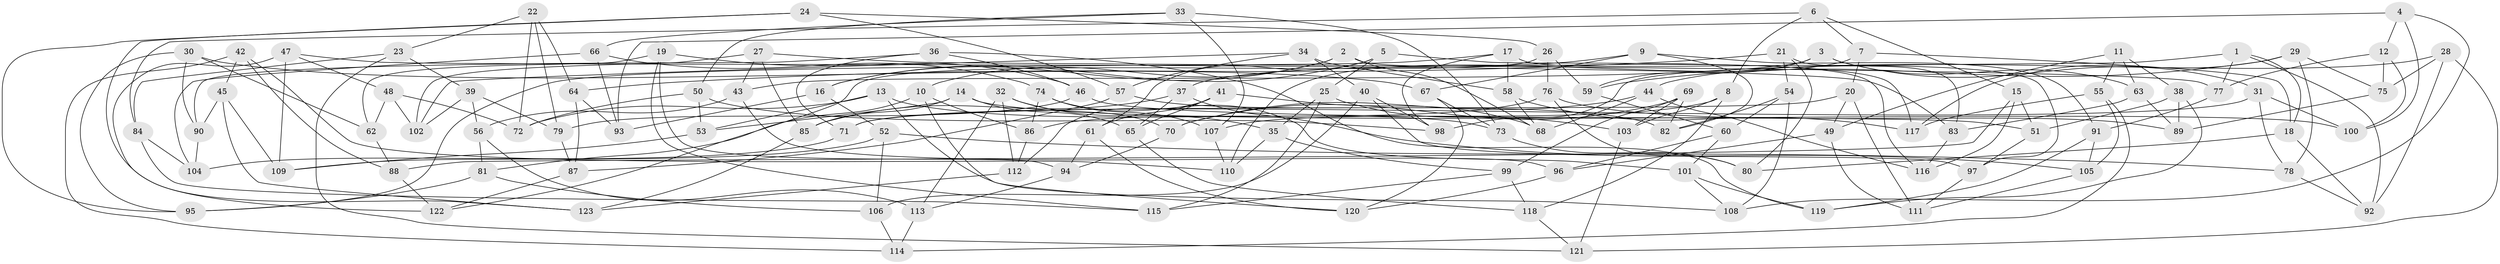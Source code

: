 // coarse degree distribution, {5: 0.13157894736842105, 6: 0.4868421052631579, 4: 0.35526315789473684, 3: 0.02631578947368421}
// Generated by graph-tools (version 1.1) at 2025/24/03/03/25 07:24:30]
// undirected, 123 vertices, 246 edges
graph export_dot {
graph [start="1"]
  node [color=gray90,style=filled];
  1;
  2;
  3;
  4;
  5;
  6;
  7;
  8;
  9;
  10;
  11;
  12;
  13;
  14;
  15;
  16;
  17;
  18;
  19;
  20;
  21;
  22;
  23;
  24;
  25;
  26;
  27;
  28;
  29;
  30;
  31;
  32;
  33;
  34;
  35;
  36;
  37;
  38;
  39;
  40;
  41;
  42;
  43;
  44;
  45;
  46;
  47;
  48;
  49;
  50;
  51;
  52;
  53;
  54;
  55;
  56;
  57;
  58;
  59;
  60;
  61;
  62;
  63;
  64;
  65;
  66;
  67;
  68;
  69;
  70;
  71;
  72;
  73;
  74;
  75;
  76;
  77;
  78;
  79;
  80;
  81;
  82;
  83;
  84;
  85;
  86;
  87;
  88;
  89;
  90;
  91;
  92;
  93;
  94;
  95;
  96;
  97;
  98;
  99;
  100;
  101;
  102;
  103;
  104;
  105;
  106;
  107;
  108;
  109;
  110;
  111;
  112;
  113;
  114;
  115;
  116;
  117;
  118;
  119;
  120;
  121;
  122;
  123;
  1 -- 92;
  1 -- 77;
  1 -- 18;
  1 -- 98;
  2 -- 10;
  2 -- 68;
  2 -- 16;
  2 -- 116;
  3 -- 31;
  3 -- 43;
  3 -- 59;
  3 -- 63;
  4 -- 108;
  4 -- 93;
  4 -- 100;
  4 -- 12;
  5 -- 25;
  5 -- 16;
  5 -- 117;
  5 -- 61;
  6 -- 84;
  6 -- 8;
  6 -- 7;
  6 -- 15;
  7 -- 18;
  7 -- 110;
  7 -- 20;
  8 -- 103;
  8 -- 107;
  8 -- 118;
  9 -- 82;
  9 -- 37;
  9 -- 91;
  9 -- 67;
  10 -- 120;
  10 -- 86;
  10 -- 81;
  11 -- 49;
  11 -- 38;
  11 -- 55;
  11 -- 63;
  12 -- 100;
  12 -- 77;
  12 -- 75;
  13 -- 72;
  13 -- 108;
  13 -- 53;
  13 -- 73;
  14 -- 65;
  14 -- 85;
  14 -- 100;
  14 -- 53;
  15 -- 88;
  15 -- 51;
  15 -- 116;
  16 -- 93;
  16 -- 52;
  17 -- 95;
  17 -- 58;
  17 -- 97;
  17 -- 98;
  18 -- 80;
  18 -- 92;
  19 -- 94;
  19 -- 46;
  19 -- 62;
  19 -- 115;
  20 -- 111;
  20 -- 71;
  20 -- 49;
  21 -- 80;
  21 -- 83;
  21 -- 64;
  21 -- 54;
  22 -- 64;
  22 -- 72;
  22 -- 23;
  22 -- 79;
  23 -- 39;
  23 -- 121;
  23 -- 84;
  24 -- 123;
  24 -- 26;
  24 -- 57;
  24 -- 95;
  25 -- 115;
  25 -- 35;
  25 -- 103;
  26 -- 76;
  26 -- 122;
  26 -- 59;
  27 -- 43;
  27 -- 85;
  27 -- 77;
  27 -- 102;
  28 -- 92;
  28 -- 44;
  28 -- 121;
  28 -- 75;
  29 -- 117;
  29 -- 75;
  29 -- 59;
  29 -- 78;
  30 -- 67;
  30 -- 62;
  30 -- 90;
  30 -- 95;
  31 -- 71;
  31 -- 100;
  31 -- 78;
  32 -- 113;
  32 -- 112;
  32 -- 70;
  32 -- 35;
  33 -- 107;
  33 -- 66;
  33 -- 50;
  33 -- 73;
  34 -- 57;
  34 -- 58;
  34 -- 102;
  34 -- 40;
  35 -- 110;
  35 -- 99;
  36 -- 71;
  36 -- 46;
  36 -- 119;
  36 -- 90;
  37 -- 65;
  37 -- 105;
  37 -- 85;
  38 -- 89;
  38 -- 119;
  38 -- 51;
  39 -- 79;
  39 -- 56;
  39 -- 102;
  40 -- 98;
  40 -- 97;
  40 -- 106;
  41 -- 112;
  41 -- 65;
  41 -- 61;
  41 -- 68;
  42 -- 45;
  42 -- 110;
  42 -- 88;
  42 -- 114;
  43 -- 96;
  43 -- 56;
  44 -- 68;
  44 -- 116;
  44 -- 70;
  45 -- 109;
  45 -- 123;
  45 -- 90;
  46 -- 79;
  46 -- 51;
  47 -- 122;
  47 -- 83;
  47 -- 109;
  47 -- 48;
  48 -- 102;
  48 -- 62;
  48 -- 72;
  49 -- 96;
  49 -- 111;
  50 -- 98;
  50 -- 53;
  50 -- 72;
  51 -- 97;
  52 -- 78;
  52 -- 109;
  52 -- 106;
  53 -- 109;
  54 -- 60;
  54 -- 82;
  54 -- 108;
  55 -- 114;
  55 -- 105;
  55 -- 117;
  56 -- 81;
  56 -- 113;
  57 -- 82;
  57 -- 87;
  58 -- 68;
  58 -- 117;
  59 -- 60;
  60 -- 96;
  60 -- 101;
  61 -- 94;
  61 -- 120;
  62 -- 88;
  63 -- 83;
  63 -- 89;
  64 -- 93;
  64 -- 87;
  65 -- 118;
  66 -- 104;
  66 -- 93;
  66 -- 74;
  67 -- 73;
  67 -- 120;
  69 -- 70;
  69 -- 82;
  69 -- 103;
  69 -- 99;
  70 -- 94;
  71 -- 104;
  73 -- 80;
  74 -- 107;
  74 -- 86;
  74 -- 101;
  75 -- 89;
  76 -- 89;
  76 -- 86;
  76 -- 80;
  77 -- 91;
  78 -- 92;
  79 -- 87;
  81 -- 106;
  81 -- 95;
  83 -- 116;
  84 -- 104;
  84 -- 115;
  85 -- 123;
  86 -- 112;
  87 -- 122;
  88 -- 122;
  90 -- 104;
  91 -- 105;
  91 -- 119;
  94 -- 113;
  96 -- 120;
  97 -- 111;
  99 -- 118;
  99 -- 115;
  101 -- 119;
  101 -- 108;
  103 -- 121;
  105 -- 111;
  106 -- 114;
  107 -- 110;
  112 -- 123;
  113 -- 114;
  118 -- 121;
}

